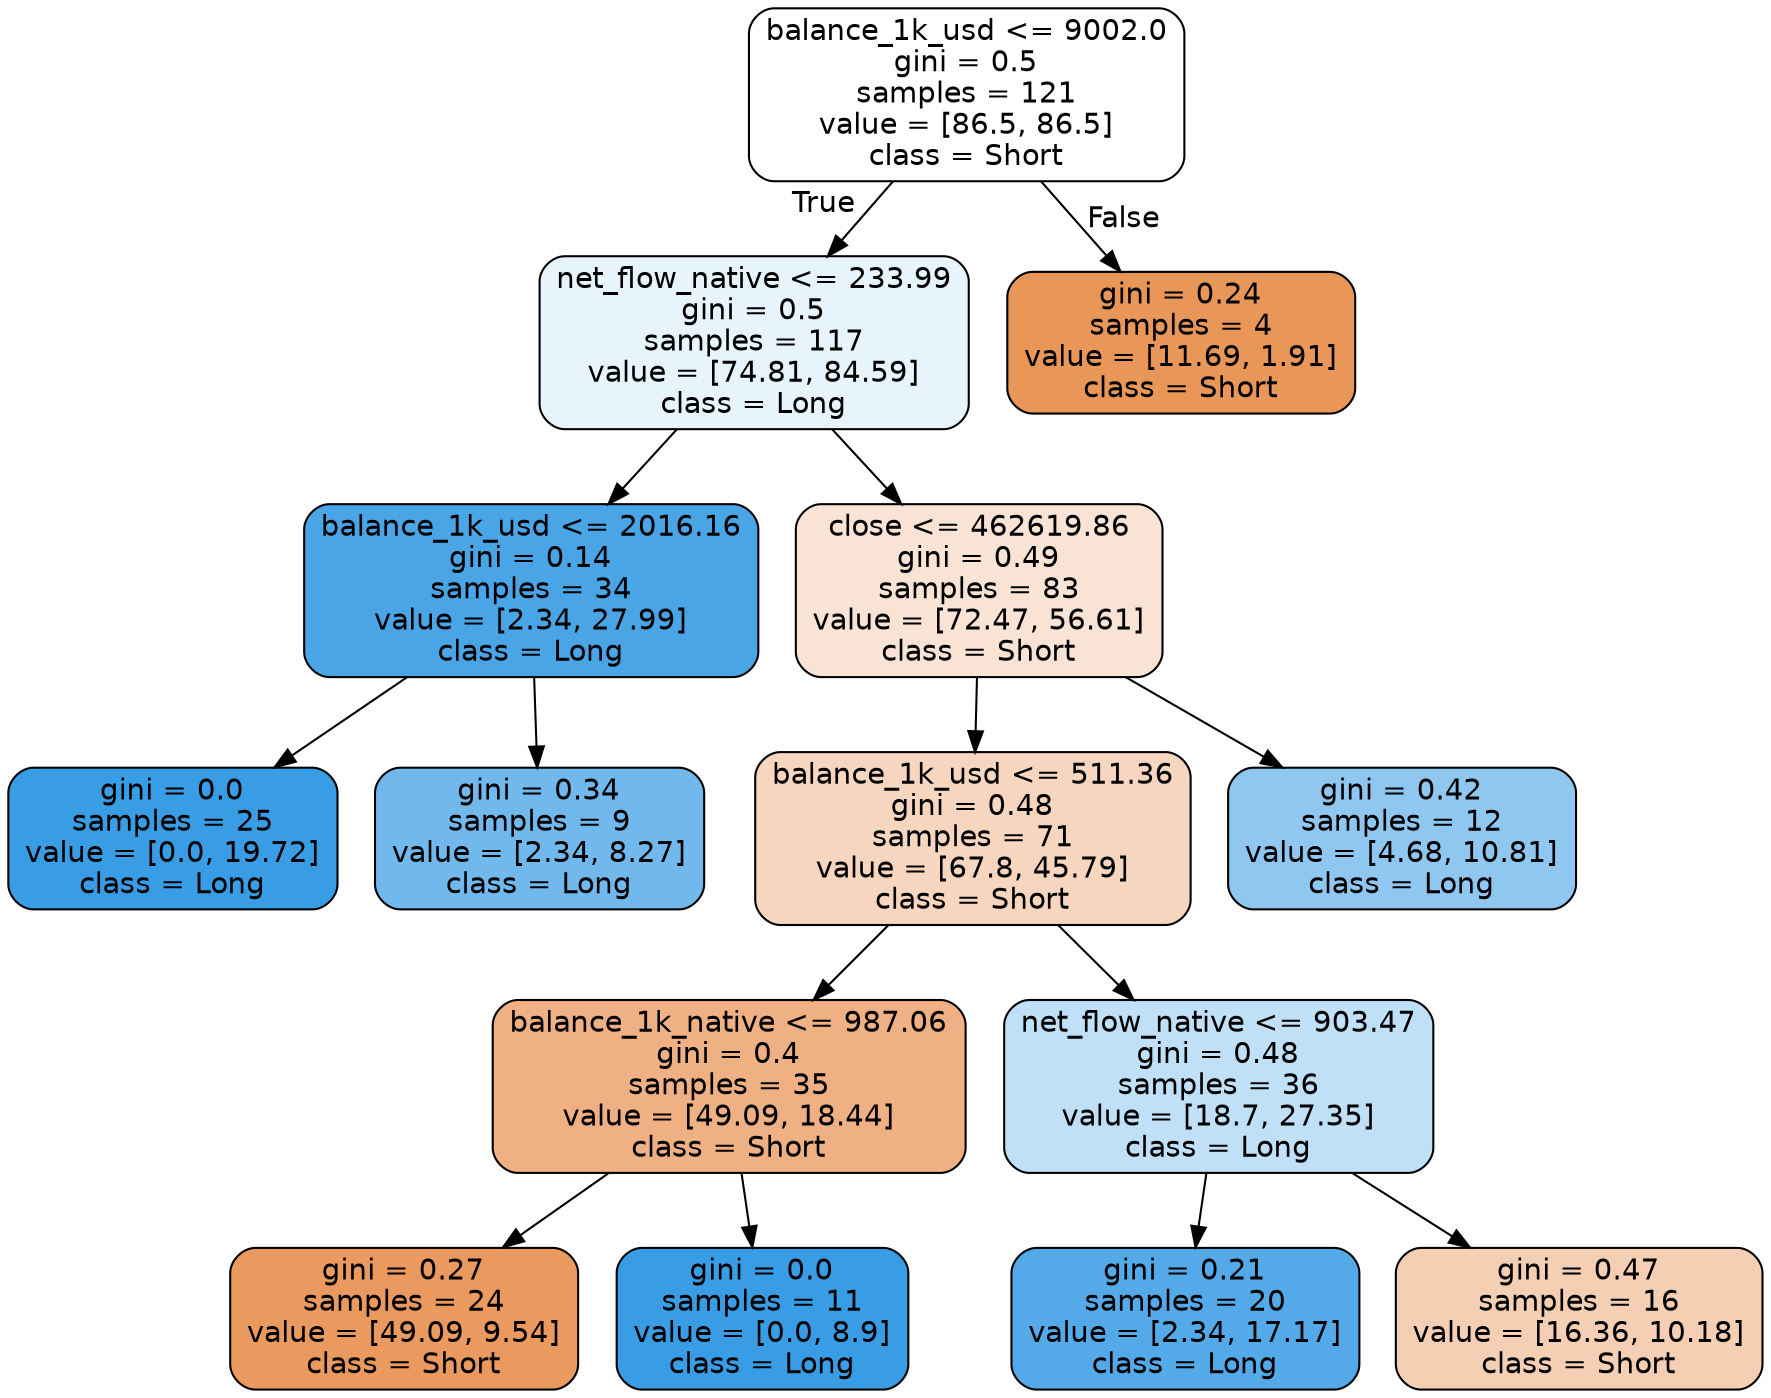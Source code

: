 digraph Tree {
node [shape=box, style="filled, rounded", color="black", fontname="helvetica"] ;
edge [fontname="helvetica"] ;
0 [label="balance_1k_usd <= 9002.0\ngini = 0.5\nsamples = 121\nvalue = [86.5, 86.5]\nclass = Short", fillcolor="#ffffff"] ;
1 [label="net_flow_native <= 233.99\ngini = 0.5\nsamples = 117\nvalue = [74.81, 84.59]\nclass = Long", fillcolor="#e8f4fc"] ;
0 -> 1 [labeldistance=2.5, labelangle=45, headlabel="True"] ;
2 [label="balance_1k_usd <= 2016.16\ngini = 0.14\nsamples = 34\nvalue = [2.34, 27.99]\nclass = Long", fillcolor="#4aa5e7"] ;
1 -> 2 ;
3 [label="gini = 0.0\nsamples = 25\nvalue = [0.0, 19.72]\nclass = Long", fillcolor="#399de5"] ;
2 -> 3 ;
4 [label="gini = 0.34\nsamples = 9\nvalue = [2.34, 8.27]\nclass = Long", fillcolor="#71b9ec"] ;
2 -> 4 ;
5 [label="close <= 462619.86\ngini = 0.49\nsamples = 83\nvalue = [72.47, 56.61]\nclass = Short", fillcolor="#f9e3d4"] ;
1 -> 5 ;
6 [label="balance_1k_usd <= 511.36\ngini = 0.48\nsamples = 71\nvalue = [67.8, 45.79]\nclass = Short", fillcolor="#f7d6bf"] ;
5 -> 6 ;
7 [label="balance_1k_native <= 987.06\ngini = 0.4\nsamples = 35\nvalue = [49.09, 18.44]\nclass = Short", fillcolor="#efb083"] ;
6 -> 7 ;
8 [label="gini = 0.27\nsamples = 24\nvalue = [49.09, 9.54]\nclass = Short", fillcolor="#ea995f"] ;
7 -> 8 ;
9 [label="gini = 0.0\nsamples = 11\nvalue = [0.0, 8.9]\nclass = Long", fillcolor="#399de5"] ;
7 -> 9 ;
10 [label="net_flow_native <= 903.47\ngini = 0.48\nsamples = 36\nvalue = [18.7, 27.35]\nclass = Long", fillcolor="#c0e0f7"] ;
6 -> 10 ;
11 [label="gini = 0.21\nsamples = 20\nvalue = [2.34, 17.17]\nclass = Long", fillcolor="#54aae9"] ;
10 -> 11 ;
12 [label="gini = 0.47\nsamples = 16\nvalue = [16.36, 10.18]\nclass = Short", fillcolor="#f5cfb4"] ;
10 -> 12 ;
13 [label="gini = 0.42\nsamples = 12\nvalue = [4.68, 10.81]\nclass = Long", fillcolor="#8fc7f0"] ;
5 -> 13 ;
14 [label="gini = 0.24\nsamples = 4\nvalue = [11.69, 1.91]\nclass = Short", fillcolor="#e99659"] ;
0 -> 14 [labeldistance=2.5, labelangle=-45, headlabel="False"] ;
}